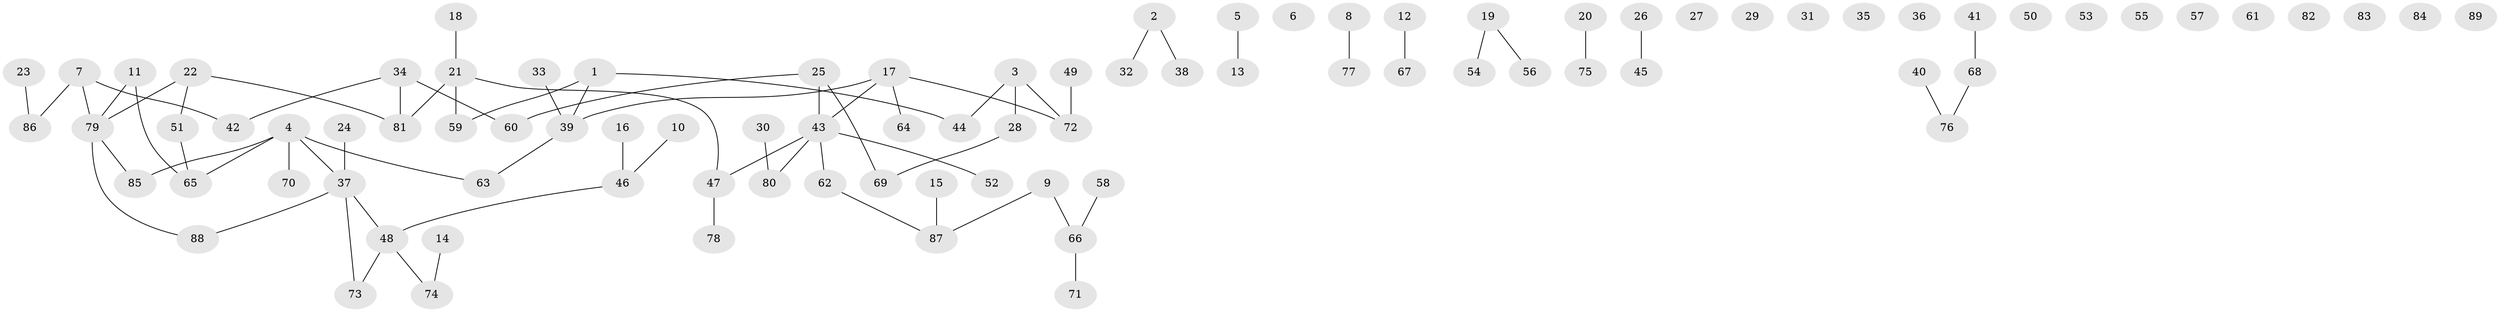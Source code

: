 // coarse degree distribution, {2: 0.3333333333333333, 4: 0.3333333333333333, 1: 0.16666666666666666, 3: 0.16666666666666666}
// Generated by graph-tools (version 1.1) at 2025/35/03/04/25 23:35:45]
// undirected, 89 vertices, 75 edges
graph export_dot {
  node [color=gray90,style=filled];
  1;
  2;
  3;
  4;
  5;
  6;
  7;
  8;
  9;
  10;
  11;
  12;
  13;
  14;
  15;
  16;
  17;
  18;
  19;
  20;
  21;
  22;
  23;
  24;
  25;
  26;
  27;
  28;
  29;
  30;
  31;
  32;
  33;
  34;
  35;
  36;
  37;
  38;
  39;
  40;
  41;
  42;
  43;
  44;
  45;
  46;
  47;
  48;
  49;
  50;
  51;
  52;
  53;
  54;
  55;
  56;
  57;
  58;
  59;
  60;
  61;
  62;
  63;
  64;
  65;
  66;
  67;
  68;
  69;
  70;
  71;
  72;
  73;
  74;
  75;
  76;
  77;
  78;
  79;
  80;
  81;
  82;
  83;
  84;
  85;
  86;
  87;
  88;
  89;
  1 -- 39;
  1 -- 44;
  1 -- 59;
  2 -- 32;
  2 -- 38;
  3 -- 28;
  3 -- 44;
  3 -- 72;
  4 -- 37;
  4 -- 63;
  4 -- 65;
  4 -- 70;
  4 -- 85;
  5 -- 13;
  7 -- 42;
  7 -- 79;
  7 -- 86;
  8 -- 77;
  9 -- 66;
  9 -- 87;
  10 -- 46;
  11 -- 65;
  11 -- 79;
  12 -- 67;
  14 -- 74;
  15 -- 87;
  16 -- 46;
  17 -- 39;
  17 -- 43;
  17 -- 64;
  17 -- 72;
  18 -- 21;
  19 -- 54;
  19 -- 56;
  20 -- 75;
  21 -- 47;
  21 -- 59;
  21 -- 81;
  22 -- 51;
  22 -- 79;
  22 -- 81;
  23 -- 86;
  24 -- 37;
  25 -- 43;
  25 -- 60;
  25 -- 69;
  26 -- 45;
  28 -- 69;
  30 -- 80;
  33 -- 39;
  34 -- 42;
  34 -- 60;
  34 -- 81;
  37 -- 48;
  37 -- 73;
  37 -- 88;
  39 -- 63;
  40 -- 76;
  41 -- 68;
  43 -- 47;
  43 -- 52;
  43 -- 62;
  43 -- 80;
  46 -- 48;
  47 -- 78;
  48 -- 73;
  48 -- 74;
  49 -- 72;
  51 -- 65;
  58 -- 66;
  62 -- 87;
  66 -- 71;
  68 -- 76;
  79 -- 85;
  79 -- 88;
}
